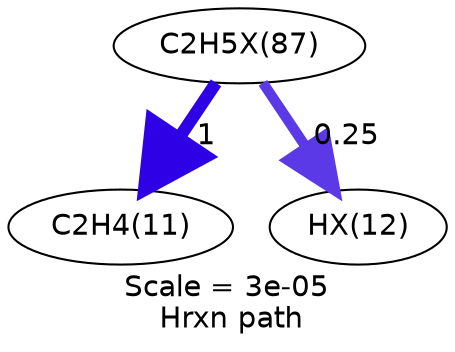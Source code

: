 digraph reaction_paths {
center=1;
s38 -> s12[fontname="Helvetica", style="setlinewidth(6)", arrowsize=3, color="0.7, 1.5, 0.9"
, label=" 1"];
s38 -> s36[fontname="Helvetica", style="setlinewidth(4.95)", arrowsize=2.48, color="0.7, 0.75, 0.9"
, label=" 0.25"];
s12 [ fontname="Helvetica", label="C2H4(11)"];
s36 [ fontname="Helvetica", label="HX(12)"];
s38 [ fontname="Helvetica", label="C2H5X(87)"];
 label = "Scale = 3e-05\l Hrxn path";
 fontname = "Helvetica";
}
